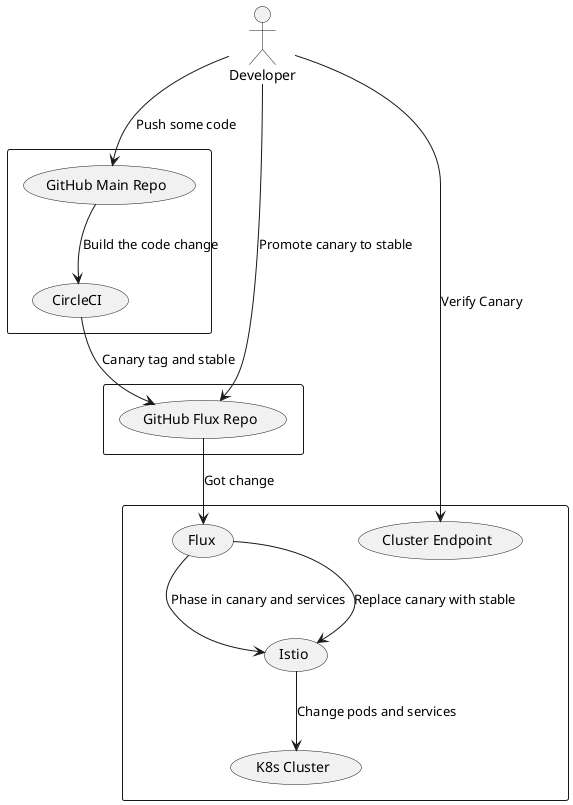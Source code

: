 @startuml

Rectangle {
  (GitHub Main Repo)
  (CircleCI)
}

Rectangle {
  (GitHub Flux Repo)
}

Rectangle {
  (K8s Cluster)
  (Flux)
  (Istio)
  (Cluster Endpoint)
}

Developer --> (GitHub Main Repo) : Push some code
(GitHub Main Repo) --> (CircleCI) : Build the code change
(CircleCI) --> (GitHub Flux Repo) : Canary tag and stable


(GitHub Flux Repo) --> (Flux) : Got change
(Flux) --> (Istio) : Phase in canary and services
(Istio)--> (K8s Cluster) : Change pods and services

Developer --> (Cluster Endpoint) : Verify Canary
Developer --> (GitHub Flux Repo): Promote canary to stable

(Flux) --> (Istio) :Replace canary with stable

@enduml
